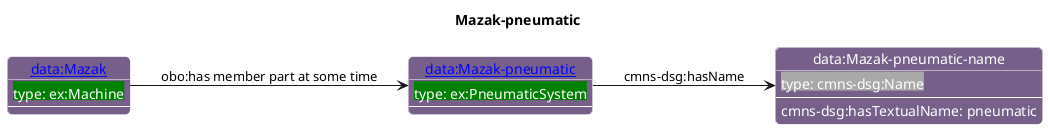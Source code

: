 @startuml
skinparam linetype polyline
left to right direction
title Mazak-pneumatic

skinparam roundCorner 10

skinparam object {
  BackgroundColor 76608A
  fontColor White
  BorderColor White 
  FontName Helvetica   
}

skinparam class{
   BackgroundColor White
   fontColor black
   FontStyle bold
   FontName Helvetica
}

object "[[./Mazak-pneumatic.html data:Mazak-pneumatic]]" as o1 #76608A {
 <back:#Green>type: ex:PneumaticSystem</back> 
---
 }
object "data:Mazak-pneumatic-name" as o2 #76608A {
 <back:#DarkGrey>type: cmns-dsg:Name</back> 
---
 }
object "[[./Mazak.html data:Mazak]]" as o3 #76608A {
 <back:#Green>type: ex:Machine</back> 
---
 }
o1 --> o2 : cmns-dsg:hasName
o2 : cmns-dsg:hasTextualName: pneumatic
o3 --> o1 : obo:has member part at some time
@enduml
